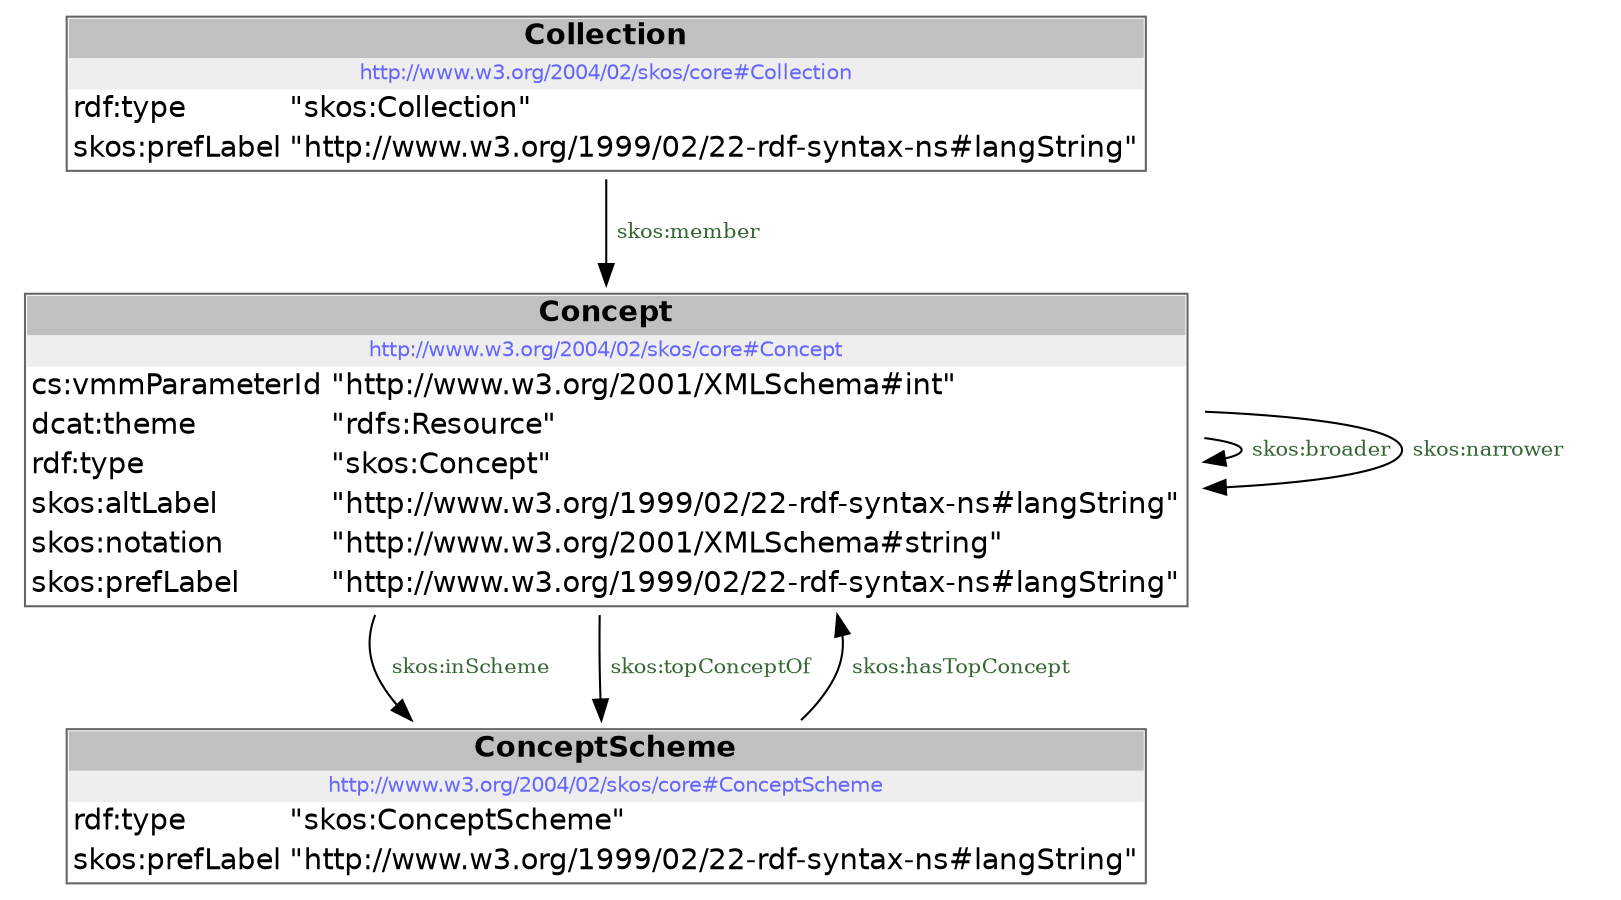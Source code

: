 digraph { 
 node [ fontname="DejaVu Sans" ] ; 
	node0 -> node0 [ color=BLACK, label=< <font point-size='10' color='#336633'>skos:broader</font> > ] ;
	node0 -> node1 [ color=BLACK, label=< <font point-size='10' color='#336633'>skos:inScheme</font> > ] ;
	node0 -> node0 [ color=BLACK, label=< <font point-size='10' color='#336633'>skos:narrower</font> > ] ;
	node1 -> node0 [ color=BLACK, label=< <font point-size='10' color='#336633'>skos:hasTopConcept</font> > ] ;
	node0 -> node1 [ color=BLACK, label=< <font point-size='10' color='#336633'>skos:topConceptOf</font> > ] ;
	node2 -> node0 [ color=BLACK, label=< <font point-size='10' color='#336633'>skos:member</font> > ] ;
# http://www.w3.org/2004/02/skos/core#Concept node0
node0 [ shape=none, color=black label=< <table color='#666666' cellborder='0' cellspacing='0' border='1'><tr><td colspan='2' bgcolor='grey'><B>Concept</B></td></tr><tr><td href='http://www.w3.org/2004/02/skos/core#Concept' bgcolor='#eeeeee' colspan='2'><font point-size='10' color='#6666ff'>http://www.w3.org/2004/02/skos/core#Concept</font></td></tr><tr><td align='left'>cs:vmmParameterId</td><td align='left'>&quot;http://www.w3.org/2001/XMLSchema#int&quot;</td></tr><tr><td align='left'>dcat:theme</td><td align='left'>&quot;rdfs:Resource&quot;</td></tr><tr><td align='left'>rdf:type</td><td align='left'>&quot;skos:Concept&quot;</td></tr><tr><td align='left'>skos:altLabel</td><td align='left'>&quot;http://www.w3.org/1999/02/22-rdf-syntax-ns#langString&quot;</td></tr><tr><td align='left'>skos:notation</td><td align='left'>&quot;http://www.w3.org/2001/XMLSchema#string&quot;</td></tr><tr><td align='left'>skos:prefLabel</td><td align='left'>&quot;http://www.w3.org/1999/02/22-rdf-syntax-ns#langString&quot;</td></tr></table> > ] 
# http://www.w3.org/2004/02/skos/core#ConceptScheme node1
node1 [ shape=none, color=black label=< <table color='#666666' cellborder='0' cellspacing='0' border='1'><tr><td colspan='2' bgcolor='grey'><B>ConceptScheme</B></td></tr><tr><td href='http://www.w3.org/2004/02/skos/core#ConceptScheme' bgcolor='#eeeeee' colspan='2'><font point-size='10' color='#6666ff'>http://www.w3.org/2004/02/skos/core#ConceptScheme</font></td></tr><tr><td align='left'>rdf:type</td><td align='left'>&quot;skos:ConceptScheme&quot;</td></tr><tr><td align='left'>skos:prefLabel</td><td align='left'>&quot;http://www.w3.org/1999/02/22-rdf-syntax-ns#langString&quot;</td></tr></table> > ] 
# http://www.w3.org/2004/02/skos/core#Collection node2
node2 [ shape=none, color=black label=< <table color='#666666' cellborder='0' cellspacing='0' border='1'><tr><td colspan='2' bgcolor='grey'><B>Collection</B></td></tr><tr><td href='http://www.w3.org/2004/02/skos/core#Collection' bgcolor='#eeeeee' colspan='2'><font point-size='10' color='#6666ff'>http://www.w3.org/2004/02/skos/core#Collection</font></td></tr><tr><td align='left'>rdf:type</td><td align='left'>&quot;skos:Collection&quot;</td></tr><tr><td align='left'>skos:prefLabel</td><td align='left'>&quot;http://www.w3.org/1999/02/22-rdf-syntax-ns#langString&quot;</td></tr></table> > ] 
}
